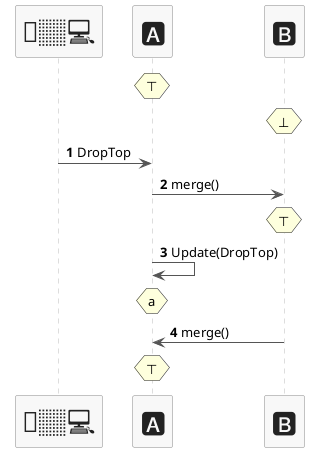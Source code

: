 @startuml

skinparam backgroundColor transparent

skinparam sequenceParticipant {
  MinimumWidth 80
  MaxWidth 80
  BackgroundColor #f8f8f8
  BorderColor #888
  FontColor #222
  FontSize 28
  FontName "Helvetica Neue"
  Padding 10
}

skinparam sequenceArrowColor #555
skinparam sequenceLifeLineBorderColor #bbb
skinparam sequenceLifeLineBackgroundColor #f8f8f8

skinparam sequenceNoteBackgroundColor #ffffcc
skinparam sequenceNoteBorderColor #e0e0a0
skinparam sequenceNoteFontColor #333
skinparam sequenceNoteFontSize 48
skinparam sequenceNoteFontName "Helvetica Neue"

skinparam sequenceMessageFontName "Helvetica Neue"

participant "👩🏽‍💻" as User
participant "🅰️" as NodeA
participant "🅱️" as NodeB

autonumber

Hnote over NodeA: ⊤
Hnote over NodeB: ⊥
User -> NodeA: DropTop
NodeA -> NodeB: merge()
Hnote over NodeB: ⊤
NodeA -> NodeA: Update(DropTop)
Hnote over NodeA: a
NodeB -> NodeA: merge()
Hnote over NodeA: ⊤
@enduml